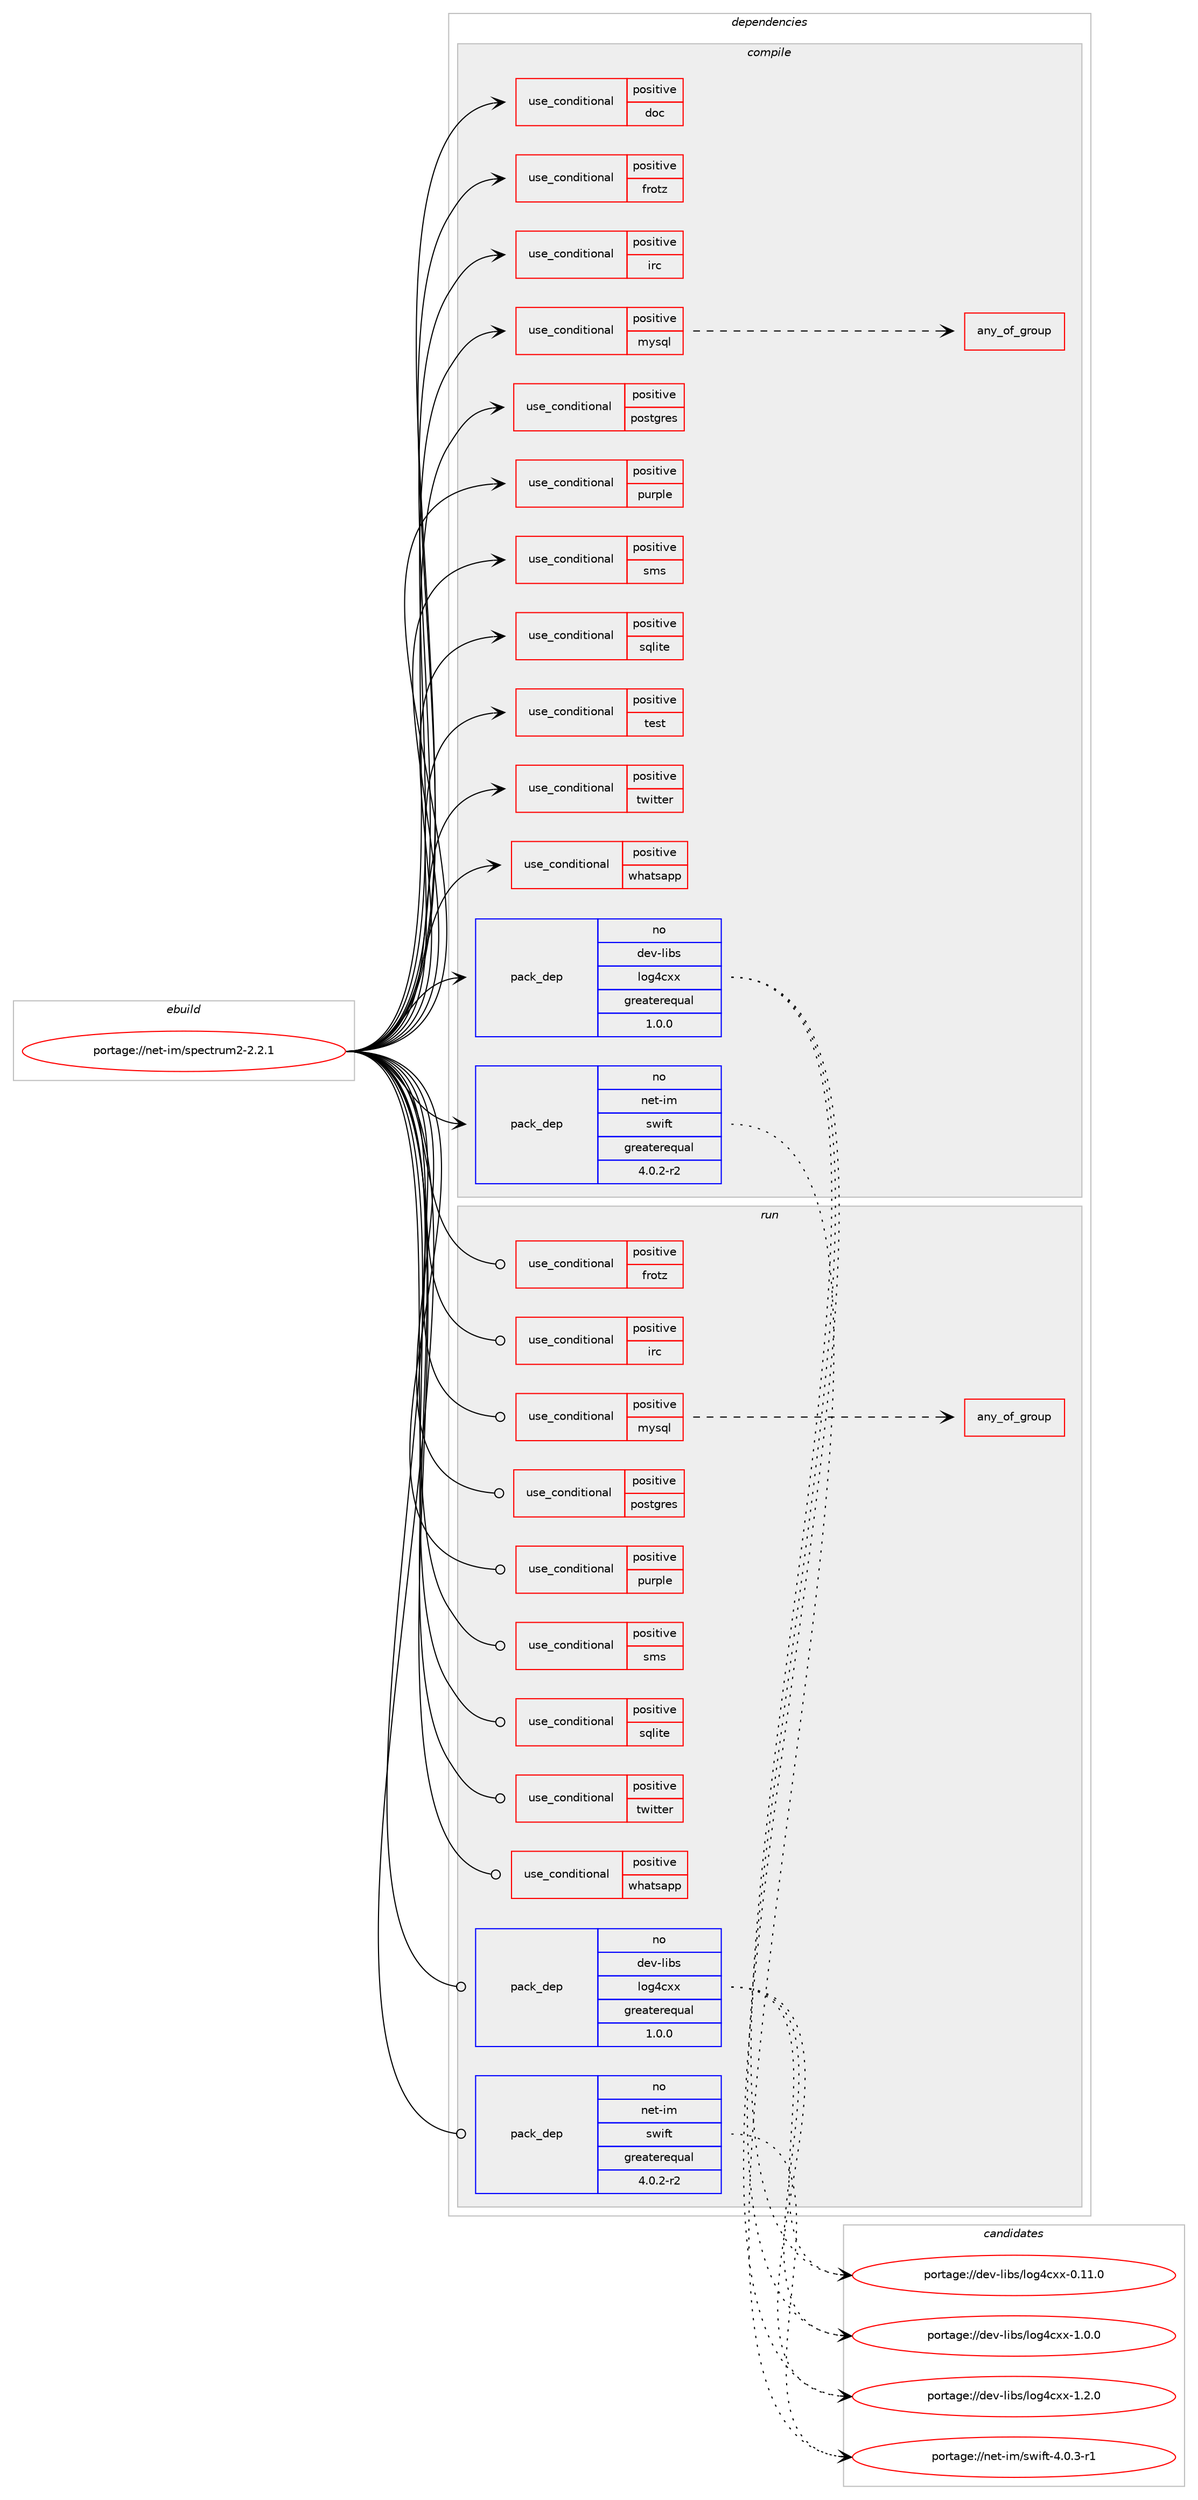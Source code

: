 digraph prolog {

# *************
# Graph options
# *************

newrank=true;
concentrate=true;
compound=true;
graph [rankdir=LR,fontname=Helvetica,fontsize=10,ranksep=1.5];#, ranksep=2.5, nodesep=0.2];
edge  [arrowhead=vee];
node  [fontname=Helvetica,fontsize=10];

# **********
# The ebuild
# **********

subgraph cluster_leftcol {
color=gray;
rank=same;
label=<<i>ebuild</i>>;
id [label="portage://net-im/spectrum2-2.2.1", color=red, width=4, href="../net-im/spectrum2-2.2.1.svg"];
}

# ****************
# The dependencies
# ****************

subgraph cluster_midcol {
color=gray;
label=<<i>dependencies</i>>;
subgraph cluster_compile {
fillcolor="#eeeeee";
style=filled;
label=<<i>compile</i>>;
subgraph cond1656 {
dependency2179 [label=<<TABLE BORDER="0" CELLBORDER="1" CELLSPACING="0" CELLPADDING="4"><TR><TD ROWSPAN="3" CELLPADDING="10">use_conditional</TD></TR><TR><TD>positive</TD></TR><TR><TD>doc</TD></TR></TABLE>>, shape=none, color=red];
# *** BEGIN UNKNOWN DEPENDENCY TYPE (TODO) ***
# dependency2179 -> package_dependency(portage://net-im/spectrum2-2.2.1,install,no,app-text,doxygen,none,[,,],[],[])
# *** END UNKNOWN DEPENDENCY TYPE (TODO) ***

}
id:e -> dependency2179:w [weight=20,style="solid",arrowhead="vee"];
subgraph cond1657 {
dependency2180 [label=<<TABLE BORDER="0" CELLBORDER="1" CELLSPACING="0" CELLPADDING="4"><TR><TD ROWSPAN="3" CELLPADDING="10">use_conditional</TD></TR><TR><TD>positive</TD></TR><TR><TD>frotz</TD></TR></TABLE>>, shape=none, color=red];
# *** BEGIN UNKNOWN DEPENDENCY TYPE (TODO) ***
# dependency2180 -> package_dependency(portage://net-im/spectrum2-2.2.1,install,weak,games-engines,frotz,none,[,,],[],[])
# *** END UNKNOWN DEPENDENCY TYPE (TODO) ***

}
id:e -> dependency2180:w [weight=20,style="solid",arrowhead="vee"];
subgraph cond1658 {
dependency2181 [label=<<TABLE BORDER="0" CELLBORDER="1" CELLSPACING="0" CELLPADDING="4"><TR><TD ROWSPAN="3" CELLPADDING="10">use_conditional</TD></TR><TR><TD>positive</TD></TR><TR><TD>irc</TD></TR></TABLE>>, shape=none, color=red];
# *** BEGIN UNKNOWN DEPENDENCY TYPE (TODO) ***
# dependency2181 -> package_dependency(portage://net-im/spectrum2-2.2.1,install,no,net-im,libcommuni,none,[,,],[],[])
# *** END UNKNOWN DEPENDENCY TYPE (TODO) ***

}
id:e -> dependency2181:w [weight=20,style="solid",arrowhead="vee"];
subgraph cond1659 {
dependency2182 [label=<<TABLE BORDER="0" CELLBORDER="1" CELLSPACING="0" CELLPADDING="4"><TR><TD ROWSPAN="3" CELLPADDING="10">use_conditional</TD></TR><TR><TD>positive</TD></TR><TR><TD>mysql</TD></TR></TABLE>>, shape=none, color=red];
subgraph any26 {
dependency2183 [label=<<TABLE BORDER="0" CELLBORDER="1" CELLSPACING="0" CELLPADDING="4"><TR><TD CELLPADDING="10">any_of_group</TD></TR></TABLE>>, shape=none, color=red];# *** BEGIN UNKNOWN DEPENDENCY TYPE (TODO) ***
# dependency2183 -> package_dependency(portage://net-im/spectrum2-2.2.1,install,no,dev-db,mariadb-connector-c,none,[,,],[],[])
# *** END UNKNOWN DEPENDENCY TYPE (TODO) ***

# *** BEGIN UNKNOWN DEPENDENCY TYPE (TODO) ***
# dependency2183 -> package_dependency(portage://net-im/spectrum2-2.2.1,install,no,dev-db,mysql-connector-c,none,[,,],[],[])
# *** END UNKNOWN DEPENDENCY TYPE (TODO) ***

}
dependency2182:e -> dependency2183:w [weight=20,style="dashed",arrowhead="vee"];
}
id:e -> dependency2182:w [weight=20,style="solid",arrowhead="vee"];
subgraph cond1660 {
dependency2184 [label=<<TABLE BORDER="0" CELLBORDER="1" CELLSPACING="0" CELLPADDING="4"><TR><TD ROWSPAN="3" CELLPADDING="10">use_conditional</TD></TR><TR><TD>positive</TD></TR><TR><TD>postgres</TD></TR></TABLE>>, shape=none, color=red];
# *** BEGIN UNKNOWN DEPENDENCY TYPE (TODO) ***
# dependency2184 -> package_dependency(portage://net-im/spectrum2-2.2.1,install,no,dev-libs,libpqxx,none,[,,],any_same_slot,[])
# *** END UNKNOWN DEPENDENCY TYPE (TODO) ***

}
id:e -> dependency2184:w [weight=20,style="solid",arrowhead="vee"];
subgraph cond1661 {
dependency2185 [label=<<TABLE BORDER="0" CELLBORDER="1" CELLSPACING="0" CELLPADDING="4"><TR><TD ROWSPAN="3" CELLPADDING="10">use_conditional</TD></TR><TR><TD>positive</TD></TR><TR><TD>purple</TD></TR></TABLE>>, shape=none, color=red];
# *** BEGIN UNKNOWN DEPENDENCY TYPE (TODO) ***
# dependency2185 -> package_dependency(portage://net-im/spectrum2-2.2.1,install,no,dev-libs,glib,none,[,,],[],[])
# *** END UNKNOWN DEPENDENCY TYPE (TODO) ***

# *** BEGIN UNKNOWN DEPENDENCY TYPE (TODO) ***
# dependency2185 -> package_dependency(portage://net-im/spectrum2-2.2.1,install,no,net-im,pidgin,none,[,,],any_same_slot,[])
# *** END UNKNOWN DEPENDENCY TYPE (TODO) ***

}
id:e -> dependency2185:w [weight=20,style="solid",arrowhead="vee"];
subgraph cond1662 {
dependency2186 [label=<<TABLE BORDER="0" CELLBORDER="1" CELLSPACING="0" CELLPADDING="4"><TR><TD ROWSPAN="3" CELLPADDING="10">use_conditional</TD></TR><TR><TD>positive</TD></TR><TR><TD>sms</TD></TR></TABLE>>, shape=none, color=red];
# *** BEGIN UNKNOWN DEPENDENCY TYPE (TODO) ***
# dependency2186 -> package_dependency(portage://net-im/spectrum2-2.2.1,install,no,app-mobilephone,smstools,none,[,,],[],[])
# *** END UNKNOWN DEPENDENCY TYPE (TODO) ***

}
id:e -> dependency2186:w [weight=20,style="solid",arrowhead="vee"];
subgraph cond1663 {
dependency2187 [label=<<TABLE BORDER="0" CELLBORDER="1" CELLSPACING="0" CELLPADDING="4"><TR><TD ROWSPAN="3" CELLPADDING="10">use_conditional</TD></TR><TR><TD>positive</TD></TR><TR><TD>sqlite</TD></TR></TABLE>>, shape=none, color=red];
# *** BEGIN UNKNOWN DEPENDENCY TYPE (TODO) ***
# dependency2187 -> package_dependency(portage://net-im/spectrum2-2.2.1,install,no,dev-db,sqlite,none,[,,],[slot(3)],[])
# *** END UNKNOWN DEPENDENCY TYPE (TODO) ***

}
id:e -> dependency2187:w [weight=20,style="solid",arrowhead="vee"];
subgraph cond1664 {
dependency2188 [label=<<TABLE BORDER="0" CELLBORDER="1" CELLSPACING="0" CELLPADDING="4"><TR><TD ROWSPAN="3" CELLPADDING="10">use_conditional</TD></TR><TR><TD>positive</TD></TR><TR><TD>test</TD></TR></TABLE>>, shape=none, color=red];
# *** BEGIN UNKNOWN DEPENDENCY TYPE (TODO) ***
# dependency2188 -> package_dependency(portage://net-im/spectrum2-2.2.1,install,no,dev-util,cppunit,none,[,,],[],[])
# *** END UNKNOWN DEPENDENCY TYPE (TODO) ***

}
id:e -> dependency2188:w [weight=20,style="solid",arrowhead="vee"];
subgraph cond1665 {
dependency2189 [label=<<TABLE BORDER="0" CELLBORDER="1" CELLSPACING="0" CELLPADDING="4"><TR><TD ROWSPAN="3" CELLPADDING="10">use_conditional</TD></TR><TR><TD>positive</TD></TR><TR><TD>twitter</TD></TR></TABLE>>, shape=none, color=red];
# *** BEGIN UNKNOWN DEPENDENCY TYPE (TODO) ***
# dependency2189 -> package_dependency(portage://net-im/spectrum2-2.2.1,install,no,net-misc,curl,none,[,,],[],[])
# *** END UNKNOWN DEPENDENCY TYPE (TODO) ***

}
id:e -> dependency2189:w [weight=20,style="solid",arrowhead="vee"];
subgraph cond1666 {
dependency2190 [label=<<TABLE BORDER="0" CELLBORDER="1" CELLSPACING="0" CELLPADDING="4"><TR><TD ROWSPAN="3" CELLPADDING="10">use_conditional</TD></TR><TR><TD>positive</TD></TR><TR><TD>whatsapp</TD></TR></TABLE>>, shape=none, color=red];
# *** BEGIN UNKNOWN DEPENDENCY TYPE (TODO) ***
# dependency2190 -> package_dependency(portage://net-im/spectrum2-2.2.1,install,no,net-im,transwhat,none,[,,],[],[])
# *** END UNKNOWN DEPENDENCY TYPE (TODO) ***

}
id:e -> dependency2190:w [weight=20,style="solid",arrowhead="vee"];
# *** BEGIN UNKNOWN DEPENDENCY TYPE (TODO) ***
# id -> package_dependency(portage://net-im/spectrum2-2.2.1,install,no,acct-group,spectrum,none,[,,],[],[])
# *** END UNKNOWN DEPENDENCY TYPE (TODO) ***

# *** BEGIN UNKNOWN DEPENDENCY TYPE (TODO) ***
# id -> package_dependency(portage://net-im/spectrum2-2.2.1,install,no,acct-user,spectrum,none,[,,],[],[])
# *** END UNKNOWN DEPENDENCY TYPE (TODO) ***

# *** BEGIN UNKNOWN DEPENDENCY TYPE (TODO) ***
# id -> package_dependency(portage://net-im/spectrum2-2.2.1,install,no,dev-libs,boost,none,[,,],any_same_slot,[use(enable(nls),none)])
# *** END UNKNOWN DEPENDENCY TYPE (TODO) ***

# *** BEGIN UNKNOWN DEPENDENCY TYPE (TODO) ***
# id -> package_dependency(portage://net-im/spectrum2-2.2.1,install,no,dev-libs,expat,none,[,,],[],[])
# *** END UNKNOWN DEPENDENCY TYPE (TODO) ***

# *** BEGIN UNKNOWN DEPENDENCY TYPE (TODO) ***
# id -> package_dependency(portage://net-im/spectrum2-2.2.1,install,no,dev-libs,jsoncpp,none,[,,],any_same_slot,[])
# *** END UNKNOWN DEPENDENCY TYPE (TODO) ***

# *** BEGIN UNKNOWN DEPENDENCY TYPE (TODO) ***
# id -> package_dependency(portage://net-im/spectrum2-2.2.1,install,no,dev-libs,libev,none,[,,],any_same_slot,[])
# *** END UNKNOWN DEPENDENCY TYPE (TODO) ***

subgraph pack498 {
dependency2191 [label=<<TABLE BORDER="0" CELLBORDER="1" CELLSPACING="0" CELLPADDING="4" WIDTH="220"><TR><TD ROWSPAN="6" CELLPADDING="30">pack_dep</TD></TR><TR><TD WIDTH="110">no</TD></TR><TR><TD>dev-libs</TD></TR><TR><TD>log4cxx</TD></TR><TR><TD>greaterequal</TD></TR><TR><TD>1.0.0</TD></TR></TABLE>>, shape=none, color=blue];
}
id:e -> dependency2191:w [weight=20,style="solid",arrowhead="vee"];
# *** BEGIN UNKNOWN DEPENDENCY TYPE (TODO) ***
# id -> package_dependency(portage://net-im/spectrum2-2.2.1,install,no,dev-libs,openssl,none,[,,],any_same_slot,[])
# *** END UNKNOWN DEPENDENCY TYPE (TODO) ***

# *** BEGIN UNKNOWN DEPENDENCY TYPE (TODO) ***
# id -> package_dependency(portage://net-im/spectrum2-2.2.1,install,no,dev-libs,popt,none,[,,],[],[])
# *** END UNKNOWN DEPENDENCY TYPE (TODO) ***

# *** BEGIN UNKNOWN DEPENDENCY TYPE (TODO) ***
# id -> package_dependency(portage://net-im/spectrum2-2.2.1,install,no,dev-libs,protobuf,none,[,,],any_same_slot,[])
# *** END UNKNOWN DEPENDENCY TYPE (TODO) ***

# *** BEGIN UNKNOWN DEPENDENCY TYPE (TODO) ***
# id -> package_dependency(portage://net-im/spectrum2-2.2.1,install,no,net-dns,libidn,none,[,,],any_same_slot,[])
# *** END UNKNOWN DEPENDENCY TYPE (TODO) ***

subgraph pack499 {
dependency2192 [label=<<TABLE BORDER="0" CELLBORDER="1" CELLSPACING="0" CELLPADDING="4" WIDTH="220"><TR><TD ROWSPAN="6" CELLPADDING="30">pack_dep</TD></TR><TR><TD WIDTH="110">no</TD></TR><TR><TD>net-im</TD></TR><TR><TD>swift</TD></TR><TR><TD>greaterequal</TD></TR><TR><TD>4.0.2-r2</TD></TR></TABLE>>, shape=none, color=blue];
}
id:e -> dependency2192:w [weight=20,style="solid",arrowhead="vee"];
# *** BEGIN UNKNOWN DEPENDENCY TYPE (TODO) ***
# id -> package_dependency(portage://net-im/spectrum2-2.2.1,install,no,net-misc,curl,none,[,,],[],[])
# *** END UNKNOWN DEPENDENCY TYPE (TODO) ***

# *** BEGIN UNKNOWN DEPENDENCY TYPE (TODO) ***
# id -> package_dependency(portage://net-im/spectrum2-2.2.1,install,no,sys-libs,zlib,none,[,,],any_same_slot,[])
# *** END UNKNOWN DEPENDENCY TYPE (TODO) ***

}
subgraph cluster_compileandrun {
fillcolor="#eeeeee";
style=filled;
label=<<i>compile and run</i>>;
}
subgraph cluster_run {
fillcolor="#eeeeee";
style=filled;
label=<<i>run</i>>;
subgraph cond1667 {
dependency2193 [label=<<TABLE BORDER="0" CELLBORDER="1" CELLSPACING="0" CELLPADDING="4"><TR><TD ROWSPAN="3" CELLPADDING="10">use_conditional</TD></TR><TR><TD>positive</TD></TR><TR><TD>frotz</TD></TR></TABLE>>, shape=none, color=red];
# *** BEGIN UNKNOWN DEPENDENCY TYPE (TODO) ***
# dependency2193 -> package_dependency(portage://net-im/spectrum2-2.2.1,run,weak,games-engines,frotz,none,[,,],[],[])
# *** END UNKNOWN DEPENDENCY TYPE (TODO) ***

}
id:e -> dependency2193:w [weight=20,style="solid",arrowhead="odot"];
subgraph cond1668 {
dependency2194 [label=<<TABLE BORDER="0" CELLBORDER="1" CELLSPACING="0" CELLPADDING="4"><TR><TD ROWSPAN="3" CELLPADDING="10">use_conditional</TD></TR><TR><TD>positive</TD></TR><TR><TD>irc</TD></TR></TABLE>>, shape=none, color=red];
# *** BEGIN UNKNOWN DEPENDENCY TYPE (TODO) ***
# dependency2194 -> package_dependency(portage://net-im/spectrum2-2.2.1,run,no,net-im,libcommuni,none,[,,],[],[])
# *** END UNKNOWN DEPENDENCY TYPE (TODO) ***

}
id:e -> dependency2194:w [weight=20,style="solid",arrowhead="odot"];
subgraph cond1669 {
dependency2195 [label=<<TABLE BORDER="0" CELLBORDER="1" CELLSPACING="0" CELLPADDING="4"><TR><TD ROWSPAN="3" CELLPADDING="10">use_conditional</TD></TR><TR><TD>positive</TD></TR><TR><TD>mysql</TD></TR></TABLE>>, shape=none, color=red];
subgraph any27 {
dependency2196 [label=<<TABLE BORDER="0" CELLBORDER="1" CELLSPACING="0" CELLPADDING="4"><TR><TD CELLPADDING="10">any_of_group</TD></TR></TABLE>>, shape=none, color=red];# *** BEGIN UNKNOWN DEPENDENCY TYPE (TODO) ***
# dependency2196 -> package_dependency(portage://net-im/spectrum2-2.2.1,run,no,dev-db,mariadb-connector-c,none,[,,],[],[])
# *** END UNKNOWN DEPENDENCY TYPE (TODO) ***

# *** BEGIN UNKNOWN DEPENDENCY TYPE (TODO) ***
# dependency2196 -> package_dependency(portage://net-im/spectrum2-2.2.1,run,no,dev-db,mysql-connector-c,none,[,,],[],[])
# *** END UNKNOWN DEPENDENCY TYPE (TODO) ***

}
dependency2195:e -> dependency2196:w [weight=20,style="dashed",arrowhead="vee"];
}
id:e -> dependency2195:w [weight=20,style="solid",arrowhead="odot"];
subgraph cond1670 {
dependency2197 [label=<<TABLE BORDER="0" CELLBORDER="1" CELLSPACING="0" CELLPADDING="4"><TR><TD ROWSPAN="3" CELLPADDING="10">use_conditional</TD></TR><TR><TD>positive</TD></TR><TR><TD>postgres</TD></TR></TABLE>>, shape=none, color=red];
# *** BEGIN UNKNOWN DEPENDENCY TYPE (TODO) ***
# dependency2197 -> package_dependency(portage://net-im/spectrum2-2.2.1,run,no,dev-libs,libpqxx,none,[,,],any_same_slot,[])
# *** END UNKNOWN DEPENDENCY TYPE (TODO) ***

}
id:e -> dependency2197:w [weight=20,style="solid",arrowhead="odot"];
subgraph cond1671 {
dependency2198 [label=<<TABLE BORDER="0" CELLBORDER="1" CELLSPACING="0" CELLPADDING="4"><TR><TD ROWSPAN="3" CELLPADDING="10">use_conditional</TD></TR><TR><TD>positive</TD></TR><TR><TD>purple</TD></TR></TABLE>>, shape=none, color=red];
# *** BEGIN UNKNOWN DEPENDENCY TYPE (TODO) ***
# dependency2198 -> package_dependency(portage://net-im/spectrum2-2.2.1,run,no,dev-libs,glib,none,[,,],[],[])
# *** END UNKNOWN DEPENDENCY TYPE (TODO) ***

# *** BEGIN UNKNOWN DEPENDENCY TYPE (TODO) ***
# dependency2198 -> package_dependency(portage://net-im/spectrum2-2.2.1,run,no,net-im,pidgin,none,[,,],any_same_slot,[])
# *** END UNKNOWN DEPENDENCY TYPE (TODO) ***

}
id:e -> dependency2198:w [weight=20,style="solid",arrowhead="odot"];
subgraph cond1672 {
dependency2199 [label=<<TABLE BORDER="0" CELLBORDER="1" CELLSPACING="0" CELLPADDING="4"><TR><TD ROWSPAN="3" CELLPADDING="10">use_conditional</TD></TR><TR><TD>positive</TD></TR><TR><TD>sms</TD></TR></TABLE>>, shape=none, color=red];
# *** BEGIN UNKNOWN DEPENDENCY TYPE (TODO) ***
# dependency2199 -> package_dependency(portage://net-im/spectrum2-2.2.1,run,no,app-mobilephone,smstools,none,[,,],[],[])
# *** END UNKNOWN DEPENDENCY TYPE (TODO) ***

}
id:e -> dependency2199:w [weight=20,style="solid",arrowhead="odot"];
subgraph cond1673 {
dependency2200 [label=<<TABLE BORDER="0" CELLBORDER="1" CELLSPACING="0" CELLPADDING="4"><TR><TD ROWSPAN="3" CELLPADDING="10">use_conditional</TD></TR><TR><TD>positive</TD></TR><TR><TD>sqlite</TD></TR></TABLE>>, shape=none, color=red];
# *** BEGIN UNKNOWN DEPENDENCY TYPE (TODO) ***
# dependency2200 -> package_dependency(portage://net-im/spectrum2-2.2.1,run,no,dev-db,sqlite,none,[,,],[slot(3)],[])
# *** END UNKNOWN DEPENDENCY TYPE (TODO) ***

}
id:e -> dependency2200:w [weight=20,style="solid",arrowhead="odot"];
subgraph cond1674 {
dependency2201 [label=<<TABLE BORDER="0" CELLBORDER="1" CELLSPACING="0" CELLPADDING="4"><TR><TD ROWSPAN="3" CELLPADDING="10">use_conditional</TD></TR><TR><TD>positive</TD></TR><TR><TD>twitter</TD></TR></TABLE>>, shape=none, color=red];
# *** BEGIN UNKNOWN DEPENDENCY TYPE (TODO) ***
# dependency2201 -> package_dependency(portage://net-im/spectrum2-2.2.1,run,no,net-misc,curl,none,[,,],[],[])
# *** END UNKNOWN DEPENDENCY TYPE (TODO) ***

}
id:e -> dependency2201:w [weight=20,style="solid",arrowhead="odot"];
subgraph cond1675 {
dependency2202 [label=<<TABLE BORDER="0" CELLBORDER="1" CELLSPACING="0" CELLPADDING="4"><TR><TD ROWSPAN="3" CELLPADDING="10">use_conditional</TD></TR><TR><TD>positive</TD></TR><TR><TD>whatsapp</TD></TR></TABLE>>, shape=none, color=red];
# *** BEGIN UNKNOWN DEPENDENCY TYPE (TODO) ***
# dependency2202 -> package_dependency(portage://net-im/spectrum2-2.2.1,run,no,net-im,transwhat,none,[,,],[],[])
# *** END UNKNOWN DEPENDENCY TYPE (TODO) ***

}
id:e -> dependency2202:w [weight=20,style="solid",arrowhead="odot"];
# *** BEGIN UNKNOWN DEPENDENCY TYPE (TODO) ***
# id -> package_dependency(portage://net-im/spectrum2-2.2.1,run,no,acct-group,spectrum,none,[,,],[],[])
# *** END UNKNOWN DEPENDENCY TYPE (TODO) ***

# *** BEGIN UNKNOWN DEPENDENCY TYPE (TODO) ***
# id -> package_dependency(portage://net-im/spectrum2-2.2.1,run,no,acct-user,spectrum,none,[,,],[],[])
# *** END UNKNOWN DEPENDENCY TYPE (TODO) ***

# *** BEGIN UNKNOWN DEPENDENCY TYPE (TODO) ***
# id -> package_dependency(portage://net-im/spectrum2-2.2.1,run,no,dev-libs,boost,none,[,,],any_same_slot,[use(enable(nls),none)])
# *** END UNKNOWN DEPENDENCY TYPE (TODO) ***

# *** BEGIN UNKNOWN DEPENDENCY TYPE (TODO) ***
# id -> package_dependency(portage://net-im/spectrum2-2.2.1,run,no,dev-libs,expat,none,[,,],[],[])
# *** END UNKNOWN DEPENDENCY TYPE (TODO) ***

# *** BEGIN UNKNOWN DEPENDENCY TYPE (TODO) ***
# id -> package_dependency(portage://net-im/spectrum2-2.2.1,run,no,dev-libs,jsoncpp,none,[,,],any_same_slot,[])
# *** END UNKNOWN DEPENDENCY TYPE (TODO) ***

# *** BEGIN UNKNOWN DEPENDENCY TYPE (TODO) ***
# id -> package_dependency(portage://net-im/spectrum2-2.2.1,run,no,dev-libs,libev,none,[,,],any_same_slot,[])
# *** END UNKNOWN DEPENDENCY TYPE (TODO) ***

subgraph pack500 {
dependency2203 [label=<<TABLE BORDER="0" CELLBORDER="1" CELLSPACING="0" CELLPADDING="4" WIDTH="220"><TR><TD ROWSPAN="6" CELLPADDING="30">pack_dep</TD></TR><TR><TD WIDTH="110">no</TD></TR><TR><TD>dev-libs</TD></TR><TR><TD>log4cxx</TD></TR><TR><TD>greaterequal</TD></TR><TR><TD>1.0.0</TD></TR></TABLE>>, shape=none, color=blue];
}
id:e -> dependency2203:w [weight=20,style="solid",arrowhead="odot"];
# *** BEGIN UNKNOWN DEPENDENCY TYPE (TODO) ***
# id -> package_dependency(portage://net-im/spectrum2-2.2.1,run,no,dev-libs,openssl,none,[,,],any_same_slot,[])
# *** END UNKNOWN DEPENDENCY TYPE (TODO) ***

# *** BEGIN UNKNOWN DEPENDENCY TYPE (TODO) ***
# id -> package_dependency(portage://net-im/spectrum2-2.2.1,run,no,dev-libs,popt,none,[,,],[],[])
# *** END UNKNOWN DEPENDENCY TYPE (TODO) ***

# *** BEGIN UNKNOWN DEPENDENCY TYPE (TODO) ***
# id -> package_dependency(portage://net-im/spectrum2-2.2.1,run,no,dev-libs,protobuf,none,[,,],any_same_slot,[])
# *** END UNKNOWN DEPENDENCY TYPE (TODO) ***

# *** BEGIN UNKNOWN DEPENDENCY TYPE (TODO) ***
# id -> package_dependency(portage://net-im/spectrum2-2.2.1,run,no,net-dns,libidn,none,[,,],any_same_slot,[])
# *** END UNKNOWN DEPENDENCY TYPE (TODO) ***

subgraph pack501 {
dependency2204 [label=<<TABLE BORDER="0" CELLBORDER="1" CELLSPACING="0" CELLPADDING="4" WIDTH="220"><TR><TD ROWSPAN="6" CELLPADDING="30">pack_dep</TD></TR><TR><TD WIDTH="110">no</TD></TR><TR><TD>net-im</TD></TR><TR><TD>swift</TD></TR><TR><TD>greaterequal</TD></TR><TR><TD>4.0.2-r2</TD></TR></TABLE>>, shape=none, color=blue];
}
id:e -> dependency2204:w [weight=20,style="solid",arrowhead="odot"];
# *** BEGIN UNKNOWN DEPENDENCY TYPE (TODO) ***
# id -> package_dependency(portage://net-im/spectrum2-2.2.1,run,no,net-misc,curl,none,[,,],[],[])
# *** END UNKNOWN DEPENDENCY TYPE (TODO) ***

# *** BEGIN UNKNOWN DEPENDENCY TYPE (TODO) ***
# id -> package_dependency(portage://net-im/spectrum2-2.2.1,run,no,sys-libs,zlib,none,[,,],any_same_slot,[])
# *** END UNKNOWN DEPENDENCY TYPE (TODO) ***

# *** BEGIN UNKNOWN DEPENDENCY TYPE (TODO) ***
# id -> package_dependency(portage://net-im/spectrum2-2.2.1,run,no,virtual,tmpfiles,none,[,,],[],[])
# *** END UNKNOWN DEPENDENCY TYPE (TODO) ***

}
}

# **************
# The candidates
# **************

subgraph cluster_choices {
rank=same;
color=gray;
label=<<i>candidates</i>>;

subgraph choice498 {
color=black;
nodesep=1;
choice100101118451081059811547108111103529912012045484649494648 [label="portage://dev-libs/log4cxx-0.11.0", color=red, width=4,href="../dev-libs/log4cxx-0.11.0.svg"];
choice1001011184510810598115471081111035299120120454946484648 [label="portage://dev-libs/log4cxx-1.0.0", color=red, width=4,href="../dev-libs/log4cxx-1.0.0.svg"];
choice1001011184510810598115471081111035299120120454946504648 [label="portage://dev-libs/log4cxx-1.2.0", color=red, width=4,href="../dev-libs/log4cxx-1.2.0.svg"];
dependency2191:e -> choice100101118451081059811547108111103529912012045484649494648:w [style=dotted,weight="100"];
dependency2191:e -> choice1001011184510810598115471081111035299120120454946484648:w [style=dotted,weight="100"];
dependency2191:e -> choice1001011184510810598115471081111035299120120454946504648:w [style=dotted,weight="100"];
}
subgraph choice499 {
color=black;
nodesep=1;
choice11010111645105109471151191051021164552464846514511449 [label="portage://net-im/swift-4.0.3-r1", color=red, width=4,href="../net-im/swift-4.0.3-r1.svg"];
dependency2192:e -> choice11010111645105109471151191051021164552464846514511449:w [style=dotted,weight="100"];
}
subgraph choice500 {
color=black;
nodesep=1;
choice100101118451081059811547108111103529912012045484649494648 [label="portage://dev-libs/log4cxx-0.11.0", color=red, width=4,href="../dev-libs/log4cxx-0.11.0.svg"];
choice1001011184510810598115471081111035299120120454946484648 [label="portage://dev-libs/log4cxx-1.0.0", color=red, width=4,href="../dev-libs/log4cxx-1.0.0.svg"];
choice1001011184510810598115471081111035299120120454946504648 [label="portage://dev-libs/log4cxx-1.2.0", color=red, width=4,href="../dev-libs/log4cxx-1.2.0.svg"];
dependency2203:e -> choice100101118451081059811547108111103529912012045484649494648:w [style=dotted,weight="100"];
dependency2203:e -> choice1001011184510810598115471081111035299120120454946484648:w [style=dotted,weight="100"];
dependency2203:e -> choice1001011184510810598115471081111035299120120454946504648:w [style=dotted,weight="100"];
}
subgraph choice501 {
color=black;
nodesep=1;
choice11010111645105109471151191051021164552464846514511449 [label="portage://net-im/swift-4.0.3-r1", color=red, width=4,href="../net-im/swift-4.0.3-r1.svg"];
dependency2204:e -> choice11010111645105109471151191051021164552464846514511449:w [style=dotted,weight="100"];
}
}

}
